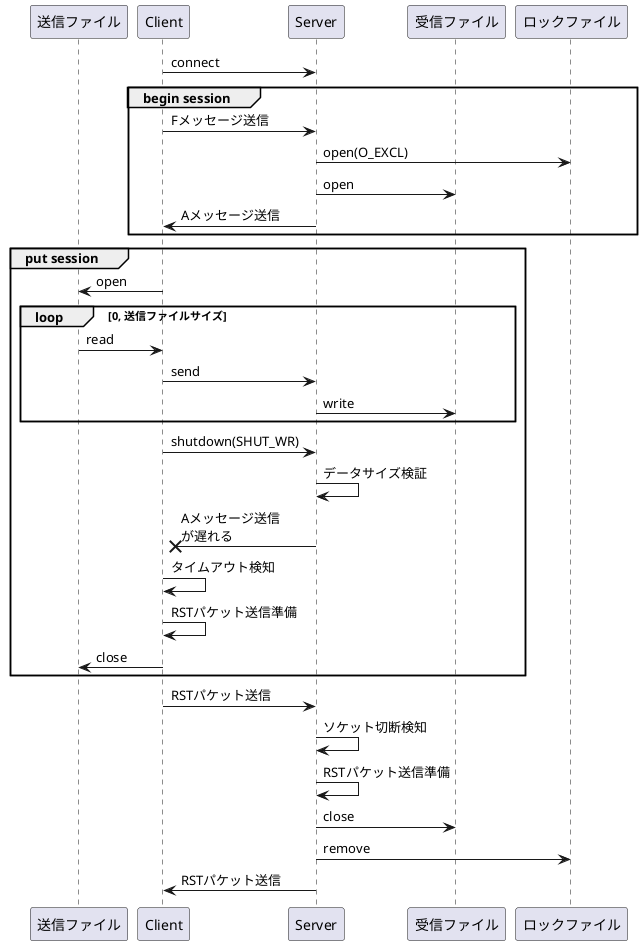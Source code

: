 @startuml timeout-err-sequence

participant "送信ファイル" as sendfile
participant "Client" as cl
participant "Server" as sv
participant "受信ファイル" as recvfile
participant "ロックファイル" as lockfile

cl -> sv: connect

group begin session
        cl -> sv: Fメッセージ送信
        sv -> lockfile: open(O_EXCL)
        sv -> recvfile: open
        sv -> cl: Aメッセージ送信
end

group put session
        cl -> sendfile: open

        loop 0, 送信ファイルサイズ
                sendfile -> cl: read
                cl -> sv: send
                sv -> recvfile: write
        end

        cl -> sv: shutdown(SHUT_WR)
        sv -> sv: データサイズ検証
        sv ->x cl: Aメッセージ送信\nが遅れる
        cl -> cl: タイムアウト検知
        cl -> cl: RSTパケット送信準備

        cl -> sendfile: close
end

cl -> sv: RSTパケット送信
sv -> sv: ソケット切断検知
sv -> sv: RSTパケット送信準備
sv -> recvfile: close
sv -> lockfile: remove
sv -> cl: RSTパケット送信

@enduml
